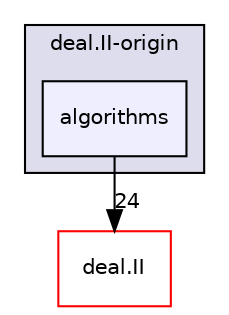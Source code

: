 digraph "include/deal.II-origin/algorithms" {
  compound=true
  node [ fontsize="10", fontname="Helvetica"];
  edge [ labelfontsize="10", labelfontname="Helvetica"];
  subgraph clusterdir_1627ce85bc33b76c4cb222dfe9aeffd7 {
    graph [ bgcolor="#ddddee", pencolor="black", label="deal.II-origin" fontname="Helvetica", fontsize="10", URL="dir_1627ce85bc33b76c4cb222dfe9aeffd7.html"]
  dir_65b8ec18948bdad5bb2e1c72ed795889 [shape=box, label="algorithms", style="filled", fillcolor="#eeeeff", pencolor="black", URL="dir_65b8ec18948bdad5bb2e1c72ed795889.html"];
  }
  dir_ee90d91a514b839c31faec7a1d916f67 [shape=box label="deal.II" fillcolor="white" style="filled" color="red" URL="dir_ee90d91a514b839c31faec7a1d916f67.html"];
  dir_65b8ec18948bdad5bb2e1c72ed795889->dir_ee90d91a514b839c31faec7a1d916f67 [headlabel="24", labeldistance=1.5 headhref="dir_000065_000009.html"];
}
